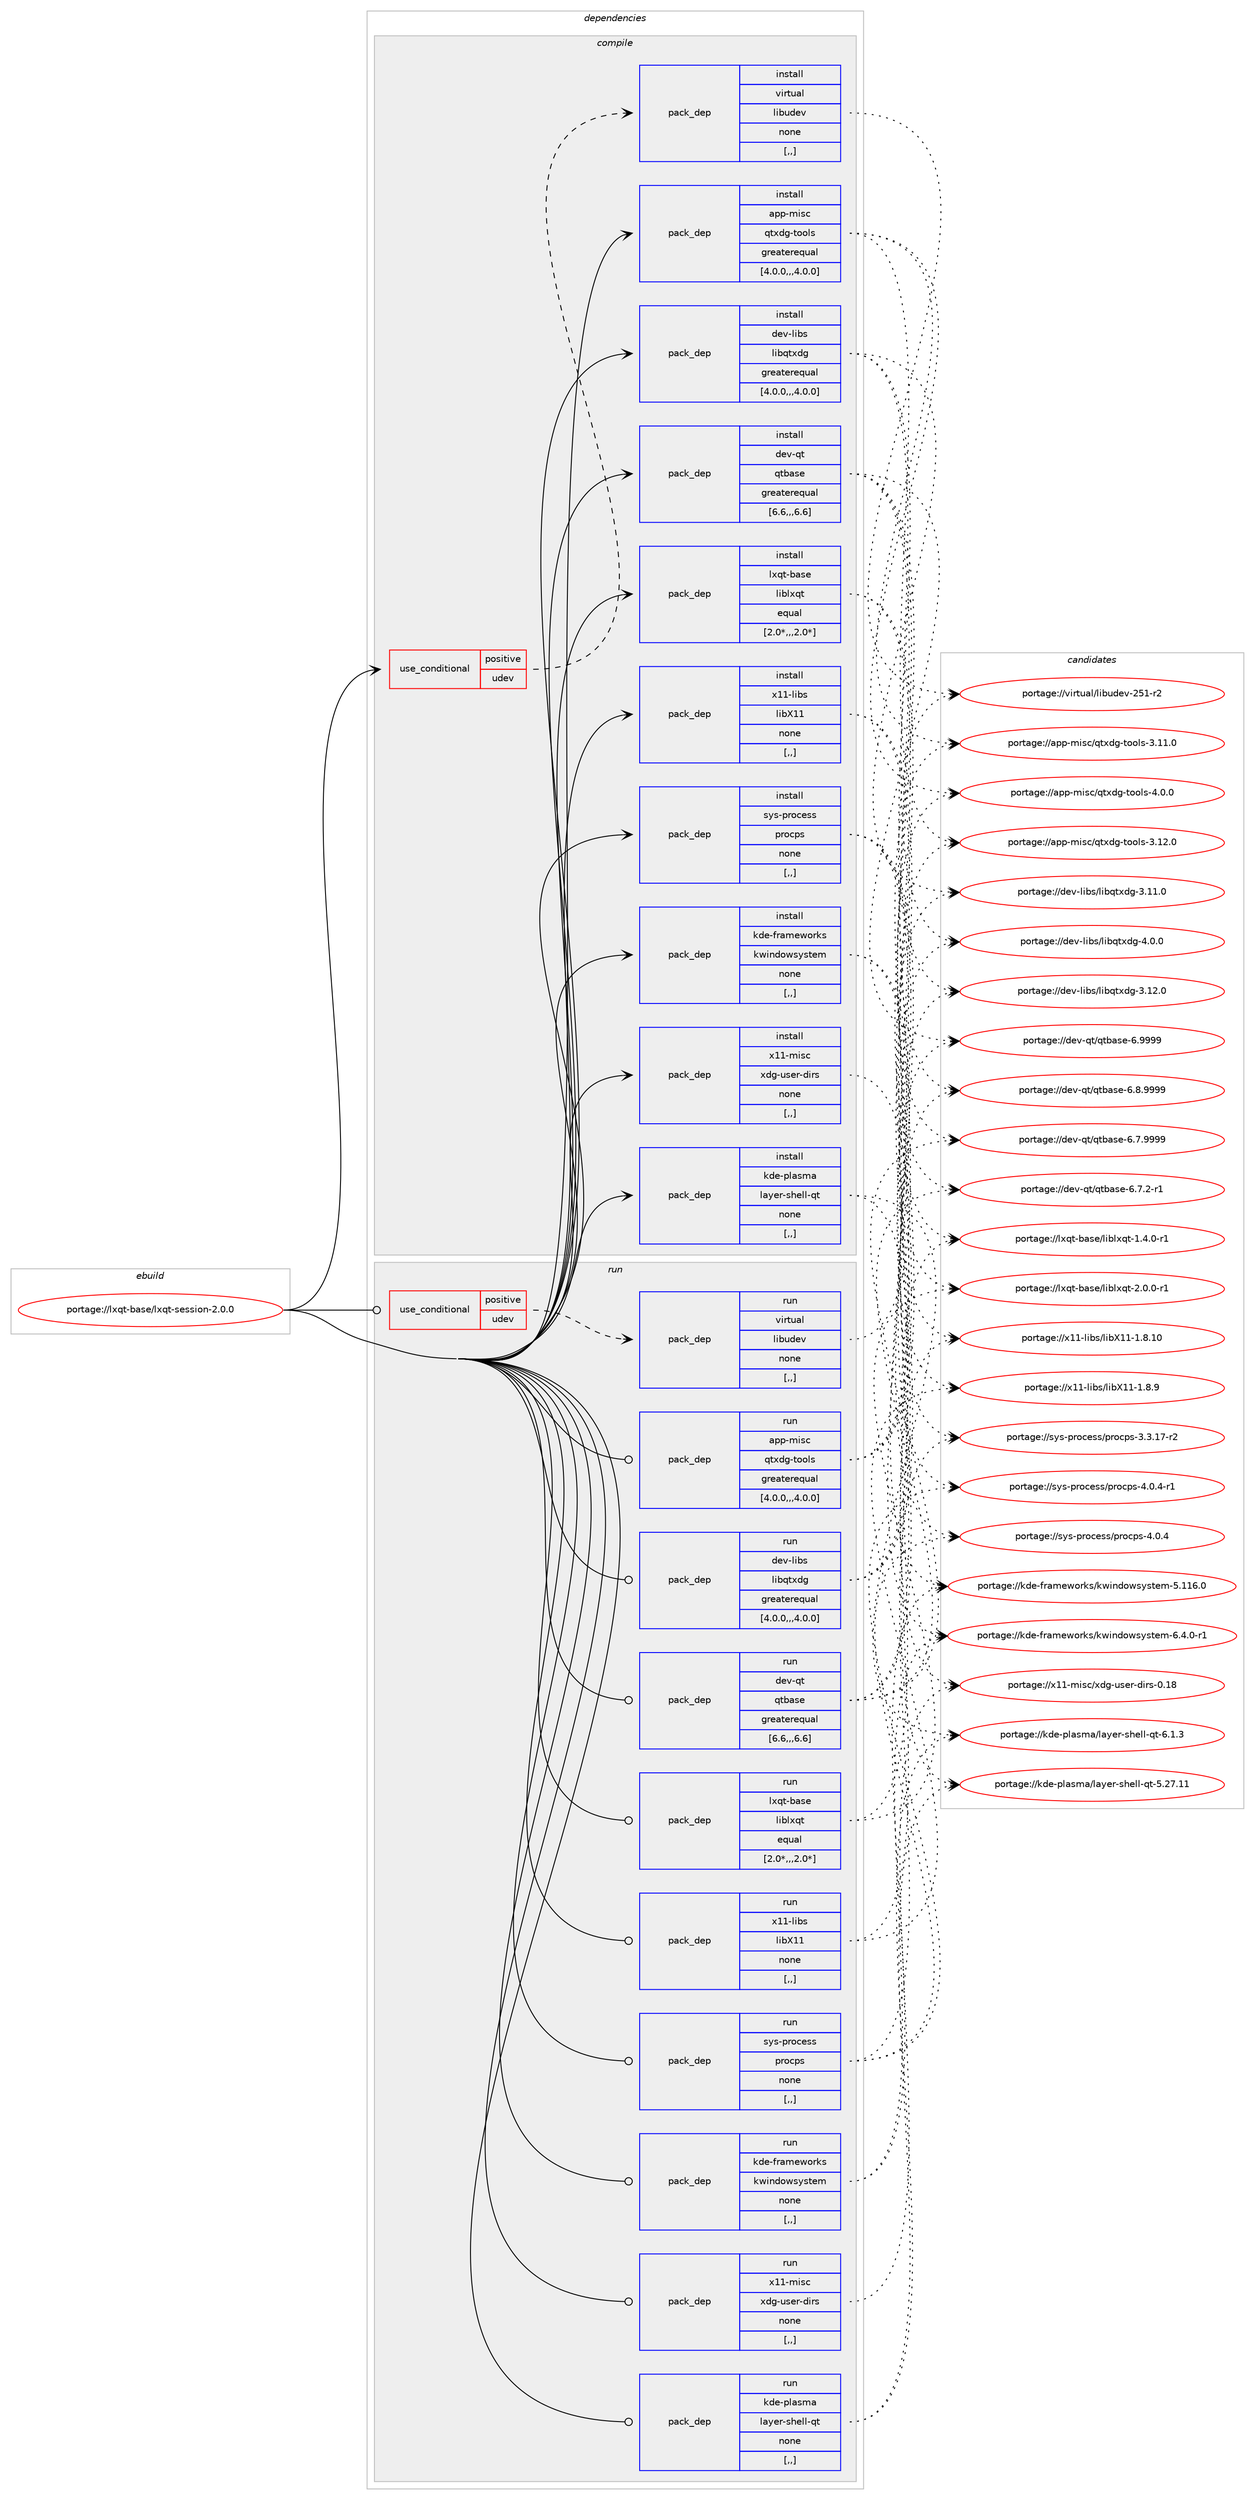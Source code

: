 digraph prolog {

# *************
# Graph options
# *************

newrank=true;
concentrate=true;
compound=true;
graph [rankdir=LR,fontname=Helvetica,fontsize=10,ranksep=1.5];#, ranksep=2.5, nodesep=0.2];
edge  [arrowhead=vee];
node  [fontname=Helvetica,fontsize=10];

# **********
# The ebuild
# **********

subgraph cluster_leftcol {
color=gray;
label=<<i>ebuild</i>>;
id [label="portage://lxqt-base/lxqt-session-2.0.0", color=red, width=4, href="../lxqt-base/lxqt-session-2.0.0.svg"];
}

# ****************
# The dependencies
# ****************

subgraph cluster_midcol {
color=gray;
label=<<i>dependencies</i>>;
subgraph cluster_compile {
fillcolor="#eeeeee";
style=filled;
label=<<i>compile</i>>;
subgraph cond68986 {
dependency275113 [label=<<TABLE BORDER="0" CELLBORDER="1" CELLSPACING="0" CELLPADDING="4"><TR><TD ROWSPAN="3" CELLPADDING="10">use_conditional</TD></TR><TR><TD>positive</TD></TR><TR><TD>udev</TD></TR></TABLE>>, shape=none, color=red];
subgraph pack203909 {
dependency275114 [label=<<TABLE BORDER="0" CELLBORDER="1" CELLSPACING="0" CELLPADDING="4" WIDTH="220"><TR><TD ROWSPAN="6" CELLPADDING="30">pack_dep</TD></TR><TR><TD WIDTH="110">install</TD></TR><TR><TD>virtual</TD></TR><TR><TD>libudev</TD></TR><TR><TD>none</TD></TR><TR><TD>[,,]</TD></TR></TABLE>>, shape=none, color=blue];
}
dependency275113:e -> dependency275114:w [weight=20,style="dashed",arrowhead="vee"];
}
id:e -> dependency275113:w [weight=20,style="solid",arrowhead="vee"];
subgraph pack203910 {
dependency275115 [label=<<TABLE BORDER="0" CELLBORDER="1" CELLSPACING="0" CELLPADDING="4" WIDTH="220"><TR><TD ROWSPAN="6" CELLPADDING="30">pack_dep</TD></TR><TR><TD WIDTH="110">install</TD></TR><TR><TD>app-misc</TD></TR><TR><TD>qtxdg-tools</TD></TR><TR><TD>greaterequal</TD></TR><TR><TD>[4.0.0,,,4.0.0]</TD></TR></TABLE>>, shape=none, color=blue];
}
id:e -> dependency275115:w [weight=20,style="solid",arrowhead="vee"];
subgraph pack203911 {
dependency275116 [label=<<TABLE BORDER="0" CELLBORDER="1" CELLSPACING="0" CELLPADDING="4" WIDTH="220"><TR><TD ROWSPAN="6" CELLPADDING="30">pack_dep</TD></TR><TR><TD WIDTH="110">install</TD></TR><TR><TD>dev-libs</TD></TR><TR><TD>libqtxdg</TD></TR><TR><TD>greaterequal</TD></TR><TR><TD>[4.0.0,,,4.0.0]</TD></TR></TABLE>>, shape=none, color=blue];
}
id:e -> dependency275116:w [weight=20,style="solid",arrowhead="vee"];
subgraph pack203912 {
dependency275117 [label=<<TABLE BORDER="0" CELLBORDER="1" CELLSPACING="0" CELLPADDING="4" WIDTH="220"><TR><TD ROWSPAN="6" CELLPADDING="30">pack_dep</TD></TR><TR><TD WIDTH="110">install</TD></TR><TR><TD>dev-qt</TD></TR><TR><TD>qtbase</TD></TR><TR><TD>greaterequal</TD></TR><TR><TD>[6.6,,,6.6]</TD></TR></TABLE>>, shape=none, color=blue];
}
id:e -> dependency275117:w [weight=20,style="solid",arrowhead="vee"];
subgraph pack203913 {
dependency275118 [label=<<TABLE BORDER="0" CELLBORDER="1" CELLSPACING="0" CELLPADDING="4" WIDTH="220"><TR><TD ROWSPAN="6" CELLPADDING="30">pack_dep</TD></TR><TR><TD WIDTH="110">install</TD></TR><TR><TD>kde-frameworks</TD></TR><TR><TD>kwindowsystem</TD></TR><TR><TD>none</TD></TR><TR><TD>[,,]</TD></TR></TABLE>>, shape=none, color=blue];
}
id:e -> dependency275118:w [weight=20,style="solid",arrowhead="vee"];
subgraph pack203914 {
dependency275119 [label=<<TABLE BORDER="0" CELLBORDER="1" CELLSPACING="0" CELLPADDING="4" WIDTH="220"><TR><TD ROWSPAN="6" CELLPADDING="30">pack_dep</TD></TR><TR><TD WIDTH="110">install</TD></TR><TR><TD>kde-plasma</TD></TR><TR><TD>layer-shell-qt</TD></TR><TR><TD>none</TD></TR><TR><TD>[,,]</TD></TR></TABLE>>, shape=none, color=blue];
}
id:e -> dependency275119:w [weight=20,style="solid",arrowhead="vee"];
subgraph pack203915 {
dependency275120 [label=<<TABLE BORDER="0" CELLBORDER="1" CELLSPACING="0" CELLPADDING="4" WIDTH="220"><TR><TD ROWSPAN="6" CELLPADDING="30">pack_dep</TD></TR><TR><TD WIDTH="110">install</TD></TR><TR><TD>lxqt-base</TD></TR><TR><TD>liblxqt</TD></TR><TR><TD>equal</TD></TR><TR><TD>[2.0*,,,2.0*]</TD></TR></TABLE>>, shape=none, color=blue];
}
id:e -> dependency275120:w [weight=20,style="solid",arrowhead="vee"];
subgraph pack203916 {
dependency275121 [label=<<TABLE BORDER="0" CELLBORDER="1" CELLSPACING="0" CELLPADDING="4" WIDTH="220"><TR><TD ROWSPAN="6" CELLPADDING="30">pack_dep</TD></TR><TR><TD WIDTH="110">install</TD></TR><TR><TD>sys-process</TD></TR><TR><TD>procps</TD></TR><TR><TD>none</TD></TR><TR><TD>[,,]</TD></TR></TABLE>>, shape=none, color=blue];
}
id:e -> dependency275121:w [weight=20,style="solid",arrowhead="vee"];
subgraph pack203917 {
dependency275122 [label=<<TABLE BORDER="0" CELLBORDER="1" CELLSPACING="0" CELLPADDING="4" WIDTH="220"><TR><TD ROWSPAN="6" CELLPADDING="30">pack_dep</TD></TR><TR><TD WIDTH="110">install</TD></TR><TR><TD>x11-libs</TD></TR><TR><TD>libX11</TD></TR><TR><TD>none</TD></TR><TR><TD>[,,]</TD></TR></TABLE>>, shape=none, color=blue];
}
id:e -> dependency275122:w [weight=20,style="solid",arrowhead="vee"];
subgraph pack203918 {
dependency275123 [label=<<TABLE BORDER="0" CELLBORDER="1" CELLSPACING="0" CELLPADDING="4" WIDTH="220"><TR><TD ROWSPAN="6" CELLPADDING="30">pack_dep</TD></TR><TR><TD WIDTH="110">install</TD></TR><TR><TD>x11-misc</TD></TR><TR><TD>xdg-user-dirs</TD></TR><TR><TD>none</TD></TR><TR><TD>[,,]</TD></TR></TABLE>>, shape=none, color=blue];
}
id:e -> dependency275123:w [weight=20,style="solid",arrowhead="vee"];
}
subgraph cluster_compileandrun {
fillcolor="#eeeeee";
style=filled;
label=<<i>compile and run</i>>;
}
subgraph cluster_run {
fillcolor="#eeeeee";
style=filled;
label=<<i>run</i>>;
subgraph cond68987 {
dependency275124 [label=<<TABLE BORDER="0" CELLBORDER="1" CELLSPACING="0" CELLPADDING="4"><TR><TD ROWSPAN="3" CELLPADDING="10">use_conditional</TD></TR><TR><TD>positive</TD></TR><TR><TD>udev</TD></TR></TABLE>>, shape=none, color=red];
subgraph pack203919 {
dependency275125 [label=<<TABLE BORDER="0" CELLBORDER="1" CELLSPACING="0" CELLPADDING="4" WIDTH="220"><TR><TD ROWSPAN="6" CELLPADDING="30">pack_dep</TD></TR><TR><TD WIDTH="110">run</TD></TR><TR><TD>virtual</TD></TR><TR><TD>libudev</TD></TR><TR><TD>none</TD></TR><TR><TD>[,,]</TD></TR></TABLE>>, shape=none, color=blue];
}
dependency275124:e -> dependency275125:w [weight=20,style="dashed",arrowhead="vee"];
}
id:e -> dependency275124:w [weight=20,style="solid",arrowhead="odot"];
subgraph pack203920 {
dependency275126 [label=<<TABLE BORDER="0" CELLBORDER="1" CELLSPACING="0" CELLPADDING="4" WIDTH="220"><TR><TD ROWSPAN="6" CELLPADDING="30">pack_dep</TD></TR><TR><TD WIDTH="110">run</TD></TR><TR><TD>app-misc</TD></TR><TR><TD>qtxdg-tools</TD></TR><TR><TD>greaterequal</TD></TR><TR><TD>[4.0.0,,,4.0.0]</TD></TR></TABLE>>, shape=none, color=blue];
}
id:e -> dependency275126:w [weight=20,style="solid",arrowhead="odot"];
subgraph pack203921 {
dependency275127 [label=<<TABLE BORDER="0" CELLBORDER="1" CELLSPACING="0" CELLPADDING="4" WIDTH="220"><TR><TD ROWSPAN="6" CELLPADDING="30">pack_dep</TD></TR><TR><TD WIDTH="110">run</TD></TR><TR><TD>dev-libs</TD></TR><TR><TD>libqtxdg</TD></TR><TR><TD>greaterequal</TD></TR><TR><TD>[4.0.0,,,4.0.0]</TD></TR></TABLE>>, shape=none, color=blue];
}
id:e -> dependency275127:w [weight=20,style="solid",arrowhead="odot"];
subgraph pack203922 {
dependency275128 [label=<<TABLE BORDER="0" CELLBORDER="1" CELLSPACING="0" CELLPADDING="4" WIDTH="220"><TR><TD ROWSPAN="6" CELLPADDING="30">pack_dep</TD></TR><TR><TD WIDTH="110">run</TD></TR><TR><TD>dev-qt</TD></TR><TR><TD>qtbase</TD></TR><TR><TD>greaterequal</TD></TR><TR><TD>[6.6,,,6.6]</TD></TR></TABLE>>, shape=none, color=blue];
}
id:e -> dependency275128:w [weight=20,style="solid",arrowhead="odot"];
subgraph pack203923 {
dependency275129 [label=<<TABLE BORDER="0" CELLBORDER="1" CELLSPACING="0" CELLPADDING="4" WIDTH="220"><TR><TD ROWSPAN="6" CELLPADDING="30">pack_dep</TD></TR><TR><TD WIDTH="110">run</TD></TR><TR><TD>kde-frameworks</TD></TR><TR><TD>kwindowsystem</TD></TR><TR><TD>none</TD></TR><TR><TD>[,,]</TD></TR></TABLE>>, shape=none, color=blue];
}
id:e -> dependency275129:w [weight=20,style="solid",arrowhead="odot"];
subgraph pack203924 {
dependency275130 [label=<<TABLE BORDER="0" CELLBORDER="1" CELLSPACING="0" CELLPADDING="4" WIDTH="220"><TR><TD ROWSPAN="6" CELLPADDING="30">pack_dep</TD></TR><TR><TD WIDTH="110">run</TD></TR><TR><TD>kde-plasma</TD></TR><TR><TD>layer-shell-qt</TD></TR><TR><TD>none</TD></TR><TR><TD>[,,]</TD></TR></TABLE>>, shape=none, color=blue];
}
id:e -> dependency275130:w [weight=20,style="solid",arrowhead="odot"];
subgraph pack203925 {
dependency275131 [label=<<TABLE BORDER="0" CELLBORDER="1" CELLSPACING="0" CELLPADDING="4" WIDTH="220"><TR><TD ROWSPAN="6" CELLPADDING="30">pack_dep</TD></TR><TR><TD WIDTH="110">run</TD></TR><TR><TD>lxqt-base</TD></TR><TR><TD>liblxqt</TD></TR><TR><TD>equal</TD></TR><TR><TD>[2.0*,,,2.0*]</TD></TR></TABLE>>, shape=none, color=blue];
}
id:e -> dependency275131:w [weight=20,style="solid",arrowhead="odot"];
subgraph pack203926 {
dependency275132 [label=<<TABLE BORDER="0" CELLBORDER="1" CELLSPACING="0" CELLPADDING="4" WIDTH="220"><TR><TD ROWSPAN="6" CELLPADDING="30">pack_dep</TD></TR><TR><TD WIDTH="110">run</TD></TR><TR><TD>sys-process</TD></TR><TR><TD>procps</TD></TR><TR><TD>none</TD></TR><TR><TD>[,,]</TD></TR></TABLE>>, shape=none, color=blue];
}
id:e -> dependency275132:w [weight=20,style="solid",arrowhead="odot"];
subgraph pack203927 {
dependency275133 [label=<<TABLE BORDER="0" CELLBORDER="1" CELLSPACING="0" CELLPADDING="4" WIDTH="220"><TR><TD ROWSPAN="6" CELLPADDING="30">pack_dep</TD></TR><TR><TD WIDTH="110">run</TD></TR><TR><TD>x11-libs</TD></TR><TR><TD>libX11</TD></TR><TR><TD>none</TD></TR><TR><TD>[,,]</TD></TR></TABLE>>, shape=none, color=blue];
}
id:e -> dependency275133:w [weight=20,style="solid",arrowhead="odot"];
subgraph pack203928 {
dependency275134 [label=<<TABLE BORDER="0" CELLBORDER="1" CELLSPACING="0" CELLPADDING="4" WIDTH="220"><TR><TD ROWSPAN="6" CELLPADDING="30">pack_dep</TD></TR><TR><TD WIDTH="110">run</TD></TR><TR><TD>x11-misc</TD></TR><TR><TD>xdg-user-dirs</TD></TR><TR><TD>none</TD></TR><TR><TD>[,,]</TD></TR></TABLE>>, shape=none, color=blue];
}
id:e -> dependency275134:w [weight=20,style="solid",arrowhead="odot"];
}
}

# **************
# The candidates
# **************

subgraph cluster_choices {
rank=same;
color=gray;
label=<<i>candidates</i>>;

subgraph choice203909 {
color=black;
nodesep=1;
choice118105114116117971084710810598117100101118455053494511450 [label="portage://virtual/libudev-251-r2", color=red, width=4,href="../virtual/libudev-251-r2.svg"];
dependency275114:e -> choice118105114116117971084710810598117100101118455053494511450:w [style=dotted,weight="100"];
}
subgraph choice203910 {
color=black;
nodesep=1;
choice9711211245109105115994711311612010010345116111111108115455246484648 [label="portage://app-misc/qtxdg-tools-4.0.0", color=red, width=4,href="../app-misc/qtxdg-tools-4.0.0.svg"];
choice971121124510910511599471131161201001034511611111110811545514649504648 [label="portage://app-misc/qtxdg-tools-3.12.0", color=red, width=4,href="../app-misc/qtxdg-tools-3.12.0.svg"];
choice971121124510910511599471131161201001034511611111110811545514649494648 [label="portage://app-misc/qtxdg-tools-3.11.0", color=red, width=4,href="../app-misc/qtxdg-tools-3.11.0.svg"];
dependency275115:e -> choice9711211245109105115994711311612010010345116111111108115455246484648:w [style=dotted,weight="100"];
dependency275115:e -> choice971121124510910511599471131161201001034511611111110811545514649504648:w [style=dotted,weight="100"];
dependency275115:e -> choice971121124510910511599471131161201001034511611111110811545514649494648:w [style=dotted,weight="100"];
}
subgraph choice203911 {
color=black;
nodesep=1;
choice10010111845108105981154710810598113116120100103455246484648 [label="portage://dev-libs/libqtxdg-4.0.0", color=red, width=4,href="../dev-libs/libqtxdg-4.0.0.svg"];
choice1001011184510810598115471081059811311612010010345514649504648 [label="portage://dev-libs/libqtxdg-3.12.0", color=red, width=4,href="../dev-libs/libqtxdg-3.12.0.svg"];
choice1001011184510810598115471081059811311612010010345514649494648 [label="portage://dev-libs/libqtxdg-3.11.0", color=red, width=4,href="../dev-libs/libqtxdg-3.11.0.svg"];
dependency275116:e -> choice10010111845108105981154710810598113116120100103455246484648:w [style=dotted,weight="100"];
dependency275116:e -> choice1001011184510810598115471081059811311612010010345514649504648:w [style=dotted,weight="100"];
dependency275116:e -> choice1001011184510810598115471081059811311612010010345514649494648:w [style=dotted,weight="100"];
}
subgraph choice203912 {
color=black;
nodesep=1;
choice1001011184511311647113116989711510145544657575757 [label="portage://dev-qt/qtbase-6.9999", color=red, width=4,href="../dev-qt/qtbase-6.9999.svg"];
choice10010111845113116471131169897115101455446564657575757 [label="portage://dev-qt/qtbase-6.8.9999", color=red, width=4,href="../dev-qt/qtbase-6.8.9999.svg"];
choice10010111845113116471131169897115101455446554657575757 [label="portage://dev-qt/qtbase-6.7.9999", color=red, width=4,href="../dev-qt/qtbase-6.7.9999.svg"];
choice100101118451131164711311698971151014554465546504511449 [label="portage://dev-qt/qtbase-6.7.2-r1", color=red, width=4,href="../dev-qt/qtbase-6.7.2-r1.svg"];
dependency275117:e -> choice1001011184511311647113116989711510145544657575757:w [style=dotted,weight="100"];
dependency275117:e -> choice10010111845113116471131169897115101455446564657575757:w [style=dotted,weight="100"];
dependency275117:e -> choice10010111845113116471131169897115101455446554657575757:w [style=dotted,weight="100"];
dependency275117:e -> choice100101118451131164711311698971151014554465546504511449:w [style=dotted,weight="100"];
}
subgraph choice203913 {
color=black;
nodesep=1;
choice1071001014510211497109101119111114107115471071191051101001111191151211151161011094554465246484511449 [label="portage://kde-frameworks/kwindowsystem-6.4.0-r1", color=red, width=4,href="../kde-frameworks/kwindowsystem-6.4.0-r1.svg"];
choice1071001014510211497109101119111114107115471071191051101001111191151211151161011094553464949544648 [label="portage://kde-frameworks/kwindowsystem-5.116.0", color=red, width=4,href="../kde-frameworks/kwindowsystem-5.116.0.svg"];
dependency275118:e -> choice1071001014510211497109101119111114107115471071191051101001111191151211151161011094554465246484511449:w [style=dotted,weight="100"];
dependency275118:e -> choice1071001014510211497109101119111114107115471071191051101001111191151211151161011094553464949544648:w [style=dotted,weight="100"];
}
subgraph choice203914 {
color=black;
nodesep=1;
choice10710010145112108971151099747108971211011144511510410110810845113116455446494651 [label="portage://kde-plasma/layer-shell-qt-6.1.3", color=red, width=4,href="../kde-plasma/layer-shell-qt-6.1.3.svg"];
choice107100101451121089711510997471089712110111445115104101108108451131164553465055464949 [label="portage://kde-plasma/layer-shell-qt-5.27.11", color=red, width=4,href="../kde-plasma/layer-shell-qt-5.27.11.svg"];
dependency275119:e -> choice10710010145112108971151099747108971211011144511510410110810845113116455446494651:w [style=dotted,weight="100"];
dependency275119:e -> choice107100101451121089711510997471089712110111445115104101108108451131164553465055464949:w [style=dotted,weight="100"];
}
subgraph choice203915 {
color=black;
nodesep=1;
choice10812011311645989711510147108105981081201131164550464846484511449 [label="portage://lxqt-base/liblxqt-2.0.0-r1", color=red, width=4,href="../lxqt-base/liblxqt-2.0.0-r1.svg"];
choice10812011311645989711510147108105981081201131164549465246484511449 [label="portage://lxqt-base/liblxqt-1.4.0-r1", color=red, width=4,href="../lxqt-base/liblxqt-1.4.0-r1.svg"];
dependency275120:e -> choice10812011311645989711510147108105981081201131164550464846484511449:w [style=dotted,weight="100"];
dependency275120:e -> choice10812011311645989711510147108105981081201131164549465246484511449:w [style=dotted,weight="100"];
}
subgraph choice203916 {
color=black;
nodesep=1;
choice115121115451121141119910111511547112114111991121154552464846524511449 [label="portage://sys-process/procps-4.0.4-r1", color=red, width=4,href="../sys-process/procps-4.0.4-r1.svg"];
choice11512111545112114111991011151154711211411199112115455246484652 [label="portage://sys-process/procps-4.0.4", color=red, width=4,href="../sys-process/procps-4.0.4.svg"];
choice11512111545112114111991011151154711211411199112115455146514649554511450 [label="portage://sys-process/procps-3.3.17-r2", color=red, width=4,href="../sys-process/procps-3.3.17-r2.svg"];
dependency275121:e -> choice115121115451121141119910111511547112114111991121154552464846524511449:w [style=dotted,weight="100"];
dependency275121:e -> choice11512111545112114111991011151154711211411199112115455246484652:w [style=dotted,weight="100"];
dependency275121:e -> choice11512111545112114111991011151154711211411199112115455146514649554511450:w [style=dotted,weight="100"];
}
subgraph choice203917 {
color=black;
nodesep=1;
choice12049494510810598115471081059888494945494656464948 [label="portage://x11-libs/libX11-1.8.10", color=red, width=4,href="../x11-libs/libX11-1.8.10.svg"];
choice120494945108105981154710810598884949454946564657 [label="portage://x11-libs/libX11-1.8.9", color=red, width=4,href="../x11-libs/libX11-1.8.9.svg"];
dependency275122:e -> choice12049494510810598115471081059888494945494656464948:w [style=dotted,weight="100"];
dependency275122:e -> choice120494945108105981154710810598884949454946564657:w [style=dotted,weight="100"];
}
subgraph choice203918 {
color=black;
nodesep=1;
choice120494945109105115994712010010345117115101114451001051141154548464956 [label="portage://x11-misc/xdg-user-dirs-0.18", color=red, width=4,href="../x11-misc/xdg-user-dirs-0.18.svg"];
dependency275123:e -> choice120494945109105115994712010010345117115101114451001051141154548464956:w [style=dotted,weight="100"];
}
subgraph choice203919 {
color=black;
nodesep=1;
choice118105114116117971084710810598117100101118455053494511450 [label="portage://virtual/libudev-251-r2", color=red, width=4,href="../virtual/libudev-251-r2.svg"];
dependency275125:e -> choice118105114116117971084710810598117100101118455053494511450:w [style=dotted,weight="100"];
}
subgraph choice203920 {
color=black;
nodesep=1;
choice9711211245109105115994711311612010010345116111111108115455246484648 [label="portage://app-misc/qtxdg-tools-4.0.0", color=red, width=4,href="../app-misc/qtxdg-tools-4.0.0.svg"];
choice971121124510910511599471131161201001034511611111110811545514649504648 [label="portage://app-misc/qtxdg-tools-3.12.0", color=red, width=4,href="../app-misc/qtxdg-tools-3.12.0.svg"];
choice971121124510910511599471131161201001034511611111110811545514649494648 [label="portage://app-misc/qtxdg-tools-3.11.0", color=red, width=4,href="../app-misc/qtxdg-tools-3.11.0.svg"];
dependency275126:e -> choice9711211245109105115994711311612010010345116111111108115455246484648:w [style=dotted,weight="100"];
dependency275126:e -> choice971121124510910511599471131161201001034511611111110811545514649504648:w [style=dotted,weight="100"];
dependency275126:e -> choice971121124510910511599471131161201001034511611111110811545514649494648:w [style=dotted,weight="100"];
}
subgraph choice203921 {
color=black;
nodesep=1;
choice10010111845108105981154710810598113116120100103455246484648 [label="portage://dev-libs/libqtxdg-4.0.0", color=red, width=4,href="../dev-libs/libqtxdg-4.0.0.svg"];
choice1001011184510810598115471081059811311612010010345514649504648 [label="portage://dev-libs/libqtxdg-3.12.0", color=red, width=4,href="../dev-libs/libqtxdg-3.12.0.svg"];
choice1001011184510810598115471081059811311612010010345514649494648 [label="portage://dev-libs/libqtxdg-3.11.0", color=red, width=4,href="../dev-libs/libqtxdg-3.11.0.svg"];
dependency275127:e -> choice10010111845108105981154710810598113116120100103455246484648:w [style=dotted,weight="100"];
dependency275127:e -> choice1001011184510810598115471081059811311612010010345514649504648:w [style=dotted,weight="100"];
dependency275127:e -> choice1001011184510810598115471081059811311612010010345514649494648:w [style=dotted,weight="100"];
}
subgraph choice203922 {
color=black;
nodesep=1;
choice1001011184511311647113116989711510145544657575757 [label="portage://dev-qt/qtbase-6.9999", color=red, width=4,href="../dev-qt/qtbase-6.9999.svg"];
choice10010111845113116471131169897115101455446564657575757 [label="portage://dev-qt/qtbase-6.8.9999", color=red, width=4,href="../dev-qt/qtbase-6.8.9999.svg"];
choice10010111845113116471131169897115101455446554657575757 [label="portage://dev-qt/qtbase-6.7.9999", color=red, width=4,href="../dev-qt/qtbase-6.7.9999.svg"];
choice100101118451131164711311698971151014554465546504511449 [label="portage://dev-qt/qtbase-6.7.2-r1", color=red, width=4,href="../dev-qt/qtbase-6.7.2-r1.svg"];
dependency275128:e -> choice1001011184511311647113116989711510145544657575757:w [style=dotted,weight="100"];
dependency275128:e -> choice10010111845113116471131169897115101455446564657575757:w [style=dotted,weight="100"];
dependency275128:e -> choice10010111845113116471131169897115101455446554657575757:w [style=dotted,weight="100"];
dependency275128:e -> choice100101118451131164711311698971151014554465546504511449:w [style=dotted,weight="100"];
}
subgraph choice203923 {
color=black;
nodesep=1;
choice1071001014510211497109101119111114107115471071191051101001111191151211151161011094554465246484511449 [label="portage://kde-frameworks/kwindowsystem-6.4.0-r1", color=red, width=4,href="../kde-frameworks/kwindowsystem-6.4.0-r1.svg"];
choice1071001014510211497109101119111114107115471071191051101001111191151211151161011094553464949544648 [label="portage://kde-frameworks/kwindowsystem-5.116.0", color=red, width=4,href="../kde-frameworks/kwindowsystem-5.116.0.svg"];
dependency275129:e -> choice1071001014510211497109101119111114107115471071191051101001111191151211151161011094554465246484511449:w [style=dotted,weight="100"];
dependency275129:e -> choice1071001014510211497109101119111114107115471071191051101001111191151211151161011094553464949544648:w [style=dotted,weight="100"];
}
subgraph choice203924 {
color=black;
nodesep=1;
choice10710010145112108971151099747108971211011144511510410110810845113116455446494651 [label="portage://kde-plasma/layer-shell-qt-6.1.3", color=red, width=4,href="../kde-plasma/layer-shell-qt-6.1.3.svg"];
choice107100101451121089711510997471089712110111445115104101108108451131164553465055464949 [label="portage://kde-plasma/layer-shell-qt-5.27.11", color=red, width=4,href="../kde-plasma/layer-shell-qt-5.27.11.svg"];
dependency275130:e -> choice10710010145112108971151099747108971211011144511510410110810845113116455446494651:w [style=dotted,weight="100"];
dependency275130:e -> choice107100101451121089711510997471089712110111445115104101108108451131164553465055464949:w [style=dotted,weight="100"];
}
subgraph choice203925 {
color=black;
nodesep=1;
choice10812011311645989711510147108105981081201131164550464846484511449 [label="portage://lxqt-base/liblxqt-2.0.0-r1", color=red, width=4,href="../lxqt-base/liblxqt-2.0.0-r1.svg"];
choice10812011311645989711510147108105981081201131164549465246484511449 [label="portage://lxqt-base/liblxqt-1.4.0-r1", color=red, width=4,href="../lxqt-base/liblxqt-1.4.0-r1.svg"];
dependency275131:e -> choice10812011311645989711510147108105981081201131164550464846484511449:w [style=dotted,weight="100"];
dependency275131:e -> choice10812011311645989711510147108105981081201131164549465246484511449:w [style=dotted,weight="100"];
}
subgraph choice203926 {
color=black;
nodesep=1;
choice115121115451121141119910111511547112114111991121154552464846524511449 [label="portage://sys-process/procps-4.0.4-r1", color=red, width=4,href="../sys-process/procps-4.0.4-r1.svg"];
choice11512111545112114111991011151154711211411199112115455246484652 [label="portage://sys-process/procps-4.0.4", color=red, width=4,href="../sys-process/procps-4.0.4.svg"];
choice11512111545112114111991011151154711211411199112115455146514649554511450 [label="portage://sys-process/procps-3.3.17-r2", color=red, width=4,href="../sys-process/procps-3.3.17-r2.svg"];
dependency275132:e -> choice115121115451121141119910111511547112114111991121154552464846524511449:w [style=dotted,weight="100"];
dependency275132:e -> choice11512111545112114111991011151154711211411199112115455246484652:w [style=dotted,weight="100"];
dependency275132:e -> choice11512111545112114111991011151154711211411199112115455146514649554511450:w [style=dotted,weight="100"];
}
subgraph choice203927 {
color=black;
nodesep=1;
choice12049494510810598115471081059888494945494656464948 [label="portage://x11-libs/libX11-1.8.10", color=red, width=4,href="../x11-libs/libX11-1.8.10.svg"];
choice120494945108105981154710810598884949454946564657 [label="portage://x11-libs/libX11-1.8.9", color=red, width=4,href="../x11-libs/libX11-1.8.9.svg"];
dependency275133:e -> choice12049494510810598115471081059888494945494656464948:w [style=dotted,weight="100"];
dependency275133:e -> choice120494945108105981154710810598884949454946564657:w [style=dotted,weight="100"];
}
subgraph choice203928 {
color=black;
nodesep=1;
choice120494945109105115994712010010345117115101114451001051141154548464956 [label="portage://x11-misc/xdg-user-dirs-0.18", color=red, width=4,href="../x11-misc/xdg-user-dirs-0.18.svg"];
dependency275134:e -> choice120494945109105115994712010010345117115101114451001051141154548464956:w [style=dotted,weight="100"];
}
}

}
